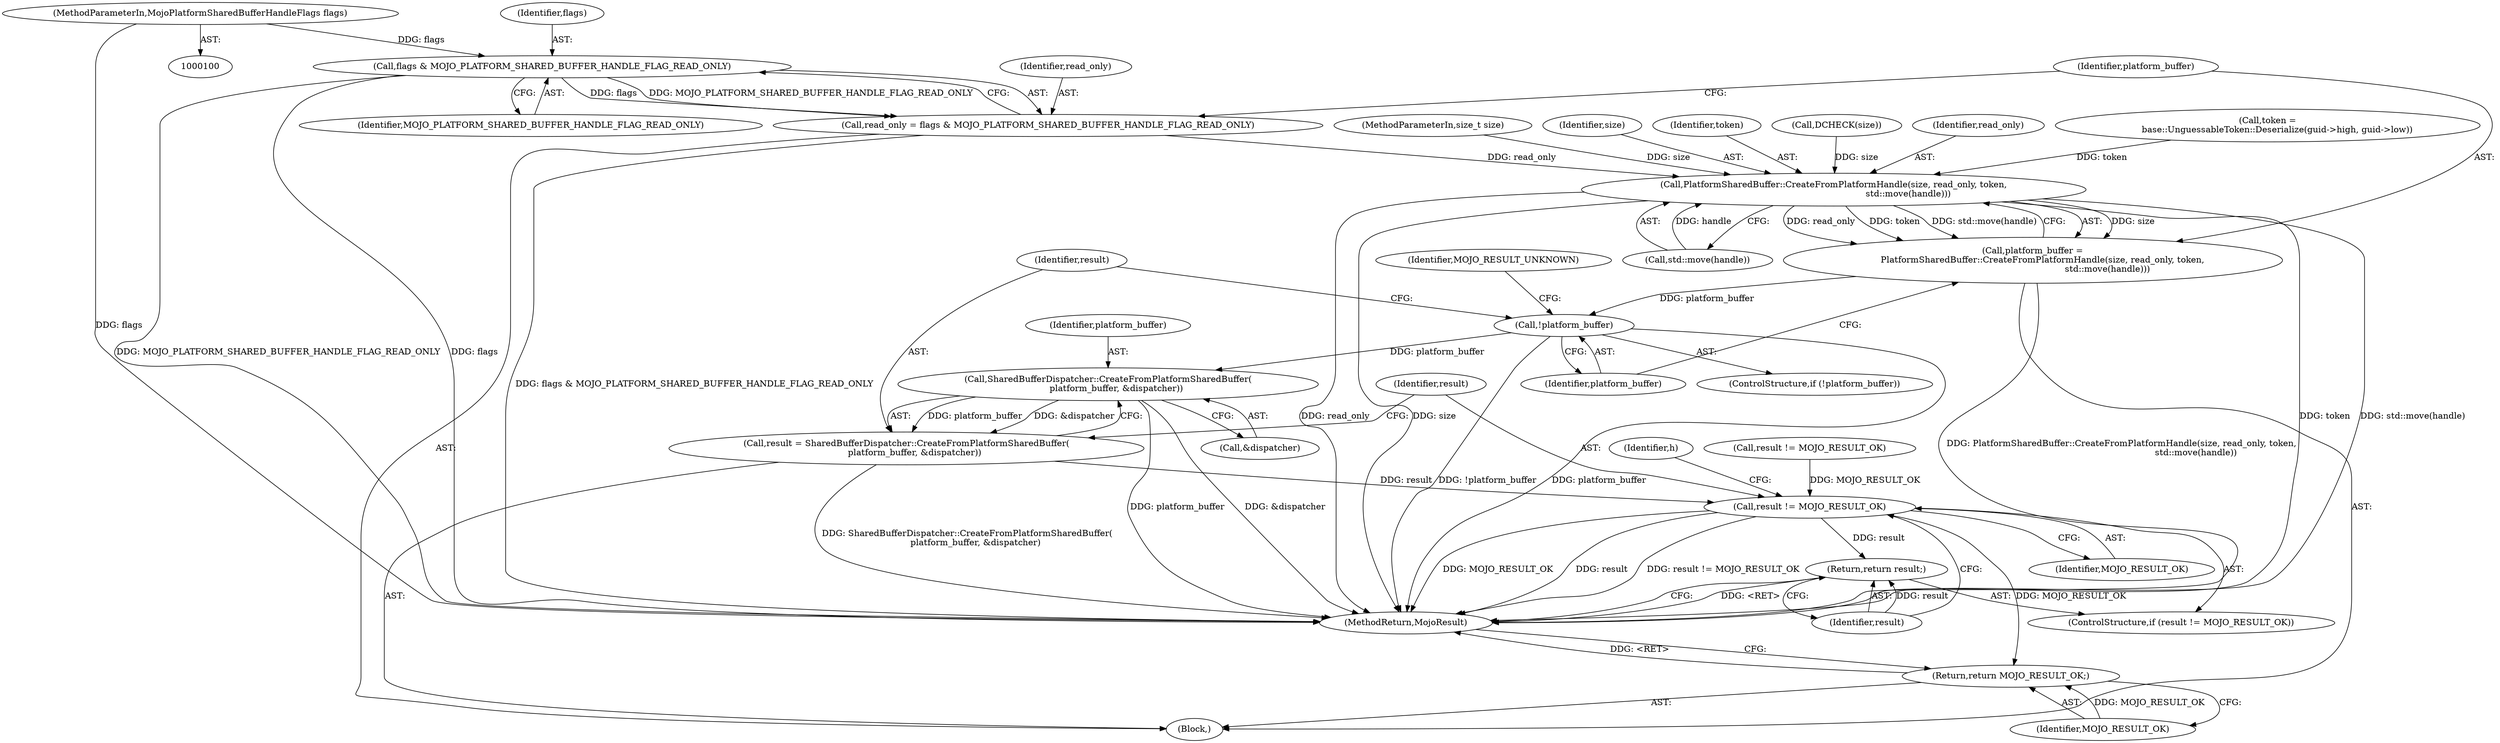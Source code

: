 digraph "1_Chrome_673ce95d481ea9368c4d4d43ac756ba1d6d9e608_32@del" {
"1000136" [label="(Call,flags & MOJO_PLATFORM_SHARED_BUFFER_HANDLE_FLAG_READ_ONLY)"];
"1000104" [label="(MethodParameterIn,MojoPlatformSharedBufferHandleFlags flags)"];
"1000134" [label="(Call,read_only = flags & MOJO_PLATFORM_SHARED_BUFFER_HANDLE_FLAG_READ_ONLY)"];
"1000142" [label="(Call,PlatformSharedBuffer::CreateFromPlatformHandle(size, read_only, token,\n                                                      std::move(handle)))"];
"1000140" [label="(Call,platform_buffer =\n       PlatformSharedBuffer::CreateFromPlatformHandle(size, read_only, token,\n                                                      std::move(handle)))"];
"1000149" [label="(Call,!platform_buffer)"];
"1000156" [label="(Call,SharedBufferDispatcher::CreateFromPlatformSharedBuffer(\n      platform_buffer, &dispatcher))"];
"1000154" [label="(Call,result = SharedBufferDispatcher::CreateFromPlatformSharedBuffer(\n      platform_buffer, &dispatcher))"];
"1000161" [label="(Call,result != MOJO_RESULT_OK)"];
"1000164" [label="(Return,return result;)"];
"1000183" [label="(Return,return MOJO_RESULT_OK;)"];
"1000149" [label="(Call,!platform_buffer)"];
"1000145" [label="(Identifier,token)"];
"1000185" [label="(MethodReturn,MojoResult)"];
"1000163" [label="(Identifier,MOJO_RESULT_OK)"];
"1000165" [label="(Identifier,result)"];
"1000168" [label="(Identifier,h)"];
"1000162" [label="(Identifier,result)"];
"1000138" [label="(Identifier,MOJO_PLATFORM_SHARED_BUFFER_HANDLE_FLAG_READ_ONLY)"];
"1000107" [label="(Call,DCHECK(size))"];
"1000106" [label="(Block,)"];
"1000150" [label="(Identifier,platform_buffer)"];
"1000144" [label="(Identifier,read_only)"];
"1000124" [label="(Call,token =\n       base::UnguessableToken::Deserialize(guid->high, guid->low))"];
"1000160" [label="(ControlStructure,if (result != MOJO_RESULT_OK))"];
"1000140" [label="(Call,platform_buffer =\n       PlatformSharedBuffer::CreateFromPlatformHandle(size, read_only, token,\n                                                      std::move(handle)))"];
"1000164" [label="(Return,return result;)"];
"1000134" [label="(Call,read_only = flags & MOJO_PLATFORM_SHARED_BUFFER_HANDLE_FLAG_READ_ONLY)"];
"1000136" [label="(Call,flags & MOJO_PLATFORM_SHARED_BUFFER_HANDLE_FLAG_READ_ONLY)"];
"1000161" [label="(Call,result != MOJO_RESULT_OK)"];
"1000156" [label="(Call,SharedBufferDispatcher::CreateFromPlatformSharedBuffer(\n      platform_buffer, &dispatcher))"];
"1000184" [label="(Identifier,MOJO_RESULT_OK)"];
"1000137" [label="(Identifier,flags)"];
"1000102" [label="(MethodParameterIn,size_t size)"];
"1000141" [label="(Identifier,platform_buffer)"];
"1000142" [label="(Call,PlatformSharedBuffer::CreateFromPlatformHandle(size, read_only, token,\n                                                      std::move(handle)))"];
"1000154" [label="(Call,result = SharedBufferDispatcher::CreateFromPlatformSharedBuffer(\n      platform_buffer, &dispatcher))"];
"1000152" [label="(Identifier,MOJO_RESULT_UNKNOWN)"];
"1000118" [label="(Call,result != MOJO_RESULT_OK)"];
"1000104" [label="(MethodParameterIn,MojoPlatformSharedBufferHandleFlags flags)"];
"1000135" [label="(Identifier,read_only)"];
"1000148" [label="(ControlStructure,if (!platform_buffer))"];
"1000146" [label="(Call,std::move(handle))"];
"1000157" [label="(Identifier,platform_buffer)"];
"1000158" [label="(Call,&dispatcher)"];
"1000155" [label="(Identifier,result)"];
"1000143" [label="(Identifier,size)"];
"1000183" [label="(Return,return MOJO_RESULT_OK;)"];
"1000136" -> "1000134"  [label="AST: "];
"1000136" -> "1000138"  [label="CFG: "];
"1000137" -> "1000136"  [label="AST: "];
"1000138" -> "1000136"  [label="AST: "];
"1000134" -> "1000136"  [label="CFG: "];
"1000136" -> "1000185"  [label="DDG: MOJO_PLATFORM_SHARED_BUFFER_HANDLE_FLAG_READ_ONLY"];
"1000136" -> "1000185"  [label="DDG: flags"];
"1000136" -> "1000134"  [label="DDG: flags"];
"1000136" -> "1000134"  [label="DDG: MOJO_PLATFORM_SHARED_BUFFER_HANDLE_FLAG_READ_ONLY"];
"1000104" -> "1000136"  [label="DDG: flags"];
"1000104" -> "1000100"  [label="AST: "];
"1000104" -> "1000185"  [label="DDG: flags"];
"1000134" -> "1000106"  [label="AST: "];
"1000135" -> "1000134"  [label="AST: "];
"1000141" -> "1000134"  [label="CFG: "];
"1000134" -> "1000185"  [label="DDG: flags & MOJO_PLATFORM_SHARED_BUFFER_HANDLE_FLAG_READ_ONLY"];
"1000134" -> "1000142"  [label="DDG: read_only"];
"1000142" -> "1000140"  [label="AST: "];
"1000142" -> "1000146"  [label="CFG: "];
"1000143" -> "1000142"  [label="AST: "];
"1000144" -> "1000142"  [label="AST: "];
"1000145" -> "1000142"  [label="AST: "];
"1000146" -> "1000142"  [label="AST: "];
"1000140" -> "1000142"  [label="CFG: "];
"1000142" -> "1000185"  [label="DDG: read_only"];
"1000142" -> "1000185"  [label="DDG: size"];
"1000142" -> "1000185"  [label="DDG: token"];
"1000142" -> "1000185"  [label="DDG: std::move(handle)"];
"1000142" -> "1000140"  [label="DDG: size"];
"1000142" -> "1000140"  [label="DDG: read_only"];
"1000142" -> "1000140"  [label="DDG: token"];
"1000142" -> "1000140"  [label="DDG: std::move(handle)"];
"1000107" -> "1000142"  [label="DDG: size"];
"1000102" -> "1000142"  [label="DDG: size"];
"1000124" -> "1000142"  [label="DDG: token"];
"1000146" -> "1000142"  [label="DDG: handle"];
"1000140" -> "1000106"  [label="AST: "];
"1000141" -> "1000140"  [label="AST: "];
"1000150" -> "1000140"  [label="CFG: "];
"1000140" -> "1000185"  [label="DDG: PlatformSharedBuffer::CreateFromPlatformHandle(size, read_only, token,\n                                                      std::move(handle))"];
"1000140" -> "1000149"  [label="DDG: platform_buffer"];
"1000149" -> "1000148"  [label="AST: "];
"1000149" -> "1000150"  [label="CFG: "];
"1000150" -> "1000149"  [label="AST: "];
"1000152" -> "1000149"  [label="CFG: "];
"1000155" -> "1000149"  [label="CFG: "];
"1000149" -> "1000185"  [label="DDG: !platform_buffer"];
"1000149" -> "1000185"  [label="DDG: platform_buffer"];
"1000149" -> "1000156"  [label="DDG: platform_buffer"];
"1000156" -> "1000154"  [label="AST: "];
"1000156" -> "1000158"  [label="CFG: "];
"1000157" -> "1000156"  [label="AST: "];
"1000158" -> "1000156"  [label="AST: "];
"1000154" -> "1000156"  [label="CFG: "];
"1000156" -> "1000185"  [label="DDG: platform_buffer"];
"1000156" -> "1000185"  [label="DDG: &dispatcher"];
"1000156" -> "1000154"  [label="DDG: platform_buffer"];
"1000156" -> "1000154"  [label="DDG: &dispatcher"];
"1000154" -> "1000106"  [label="AST: "];
"1000155" -> "1000154"  [label="AST: "];
"1000162" -> "1000154"  [label="CFG: "];
"1000154" -> "1000185"  [label="DDG: SharedBufferDispatcher::CreateFromPlatformSharedBuffer(\n      platform_buffer, &dispatcher)"];
"1000154" -> "1000161"  [label="DDG: result"];
"1000161" -> "1000160"  [label="AST: "];
"1000161" -> "1000163"  [label="CFG: "];
"1000162" -> "1000161"  [label="AST: "];
"1000163" -> "1000161"  [label="AST: "];
"1000165" -> "1000161"  [label="CFG: "];
"1000168" -> "1000161"  [label="CFG: "];
"1000161" -> "1000185"  [label="DDG: MOJO_RESULT_OK"];
"1000161" -> "1000185"  [label="DDG: result"];
"1000161" -> "1000185"  [label="DDG: result != MOJO_RESULT_OK"];
"1000118" -> "1000161"  [label="DDG: MOJO_RESULT_OK"];
"1000161" -> "1000164"  [label="DDG: result"];
"1000161" -> "1000183"  [label="DDG: MOJO_RESULT_OK"];
"1000164" -> "1000160"  [label="AST: "];
"1000164" -> "1000165"  [label="CFG: "];
"1000165" -> "1000164"  [label="AST: "];
"1000185" -> "1000164"  [label="CFG: "];
"1000164" -> "1000185"  [label="DDG: <RET>"];
"1000165" -> "1000164"  [label="DDG: result"];
"1000183" -> "1000106"  [label="AST: "];
"1000183" -> "1000184"  [label="CFG: "];
"1000184" -> "1000183"  [label="AST: "];
"1000185" -> "1000183"  [label="CFG: "];
"1000183" -> "1000185"  [label="DDG: <RET>"];
"1000184" -> "1000183"  [label="DDG: MOJO_RESULT_OK"];
}
